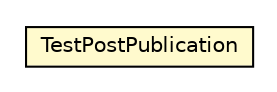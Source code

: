 #!/usr/local/bin/dot
#
# Class diagram 
# Generated by UMLGraph version R5_6-24-gf6e263 (http://www.umlgraph.org/)
#

digraph G {
	edge [fontname="Helvetica",fontsize=10,labelfontname="Helvetica",labelfontsize=10];
	node [fontname="Helvetica",fontsize=10,shape=plaintext];
	nodesep=0.25;
	ranksep=0.5;
	// com.chrisdoyle.validation.tests.TestPostPublication
	c72 [label=<<table title="com.chrisdoyle.validation.tests.TestPostPublication" border="0" cellborder="1" cellspacing="0" cellpadding="2" port="p" bgcolor="lemonChiffon" href="./TestPostPublication.html">
		<tr><td><table border="0" cellspacing="0" cellpadding="1">
<tr><td align="center" balign="center"> TestPostPublication </td></tr>
		</table></td></tr>
		</table>>, URL="./TestPostPublication.html", fontname="Helvetica", fontcolor="black", fontsize=10.0];
}

